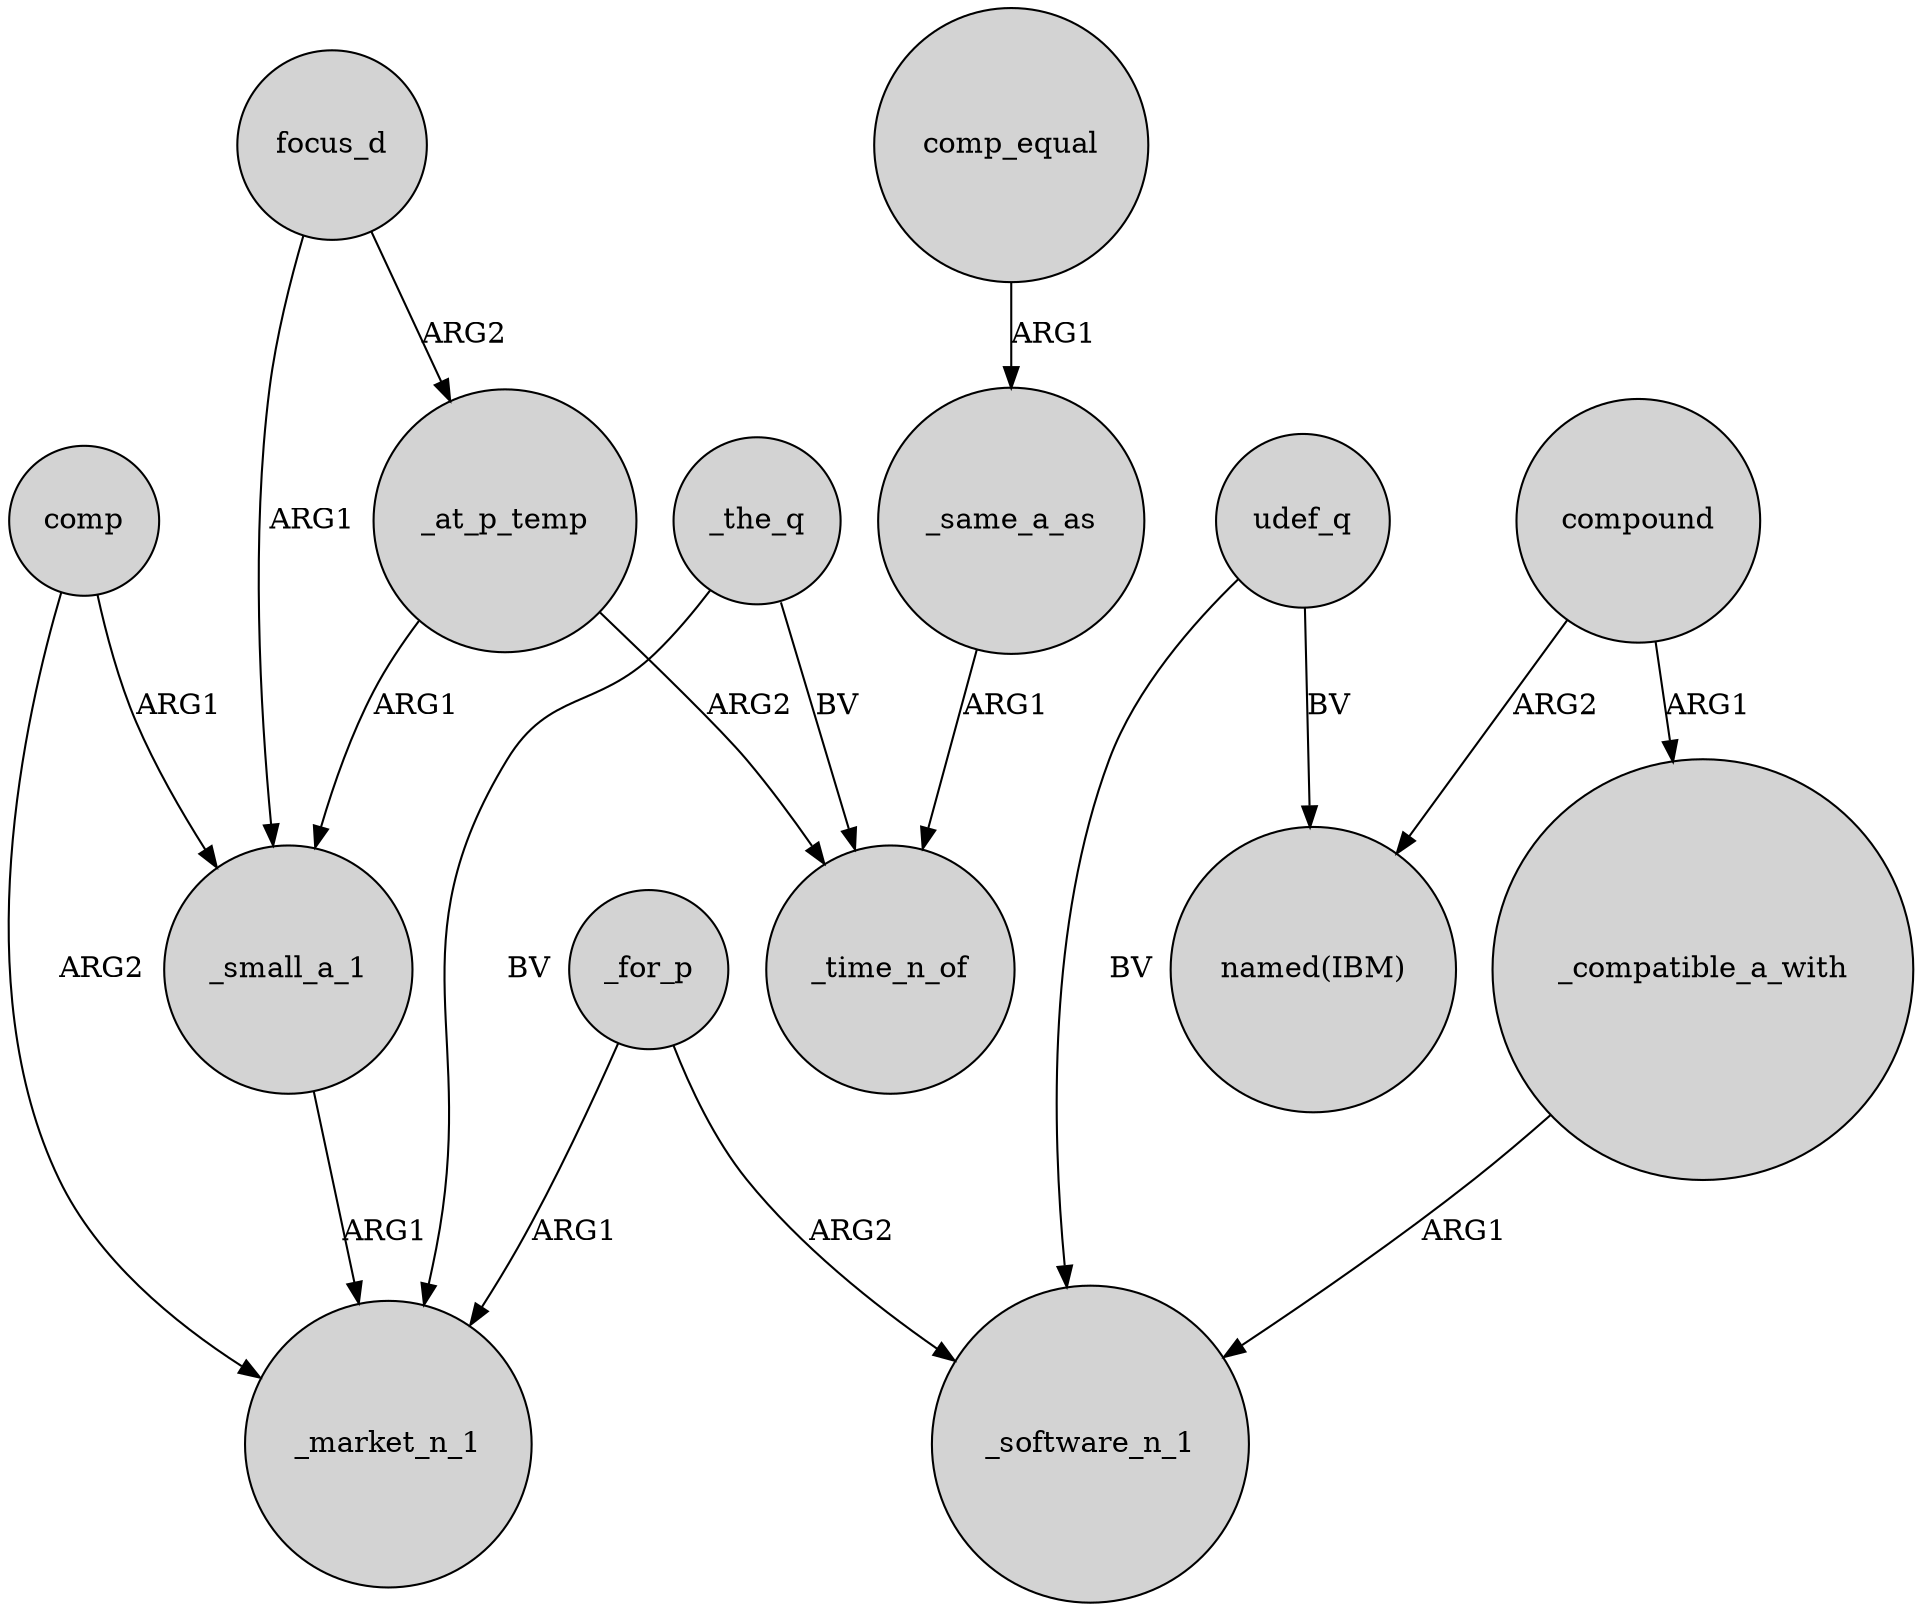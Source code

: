 digraph {
	node [shape=circle style=filled]
	_at_p_temp -> _small_a_1 [label=ARG1]
	focus_d -> _at_p_temp [label=ARG2]
	_the_q -> _time_n_of [label=BV]
	udef_q -> _software_n_1 [label=BV]
	_at_p_temp -> _time_n_of [label=ARG2]
	focus_d -> _small_a_1 [label=ARG1]
	comp_equal -> _same_a_as [label=ARG1]
	_small_a_1 -> _market_n_1 [label=ARG1]
	compound -> "named(IBM)" [label=ARG2]
	comp -> _market_n_1 [label=ARG2]
	udef_q -> "named(IBM)" [label=BV]
	comp -> _small_a_1 [label=ARG1]
	_for_p -> _software_n_1 [label=ARG2]
	_for_p -> _market_n_1 [label=ARG1]
	_compatible_a_with -> _software_n_1 [label=ARG1]
	_same_a_as -> _time_n_of [label=ARG1]
	_the_q -> _market_n_1 [label=BV]
	compound -> _compatible_a_with [label=ARG1]
}
